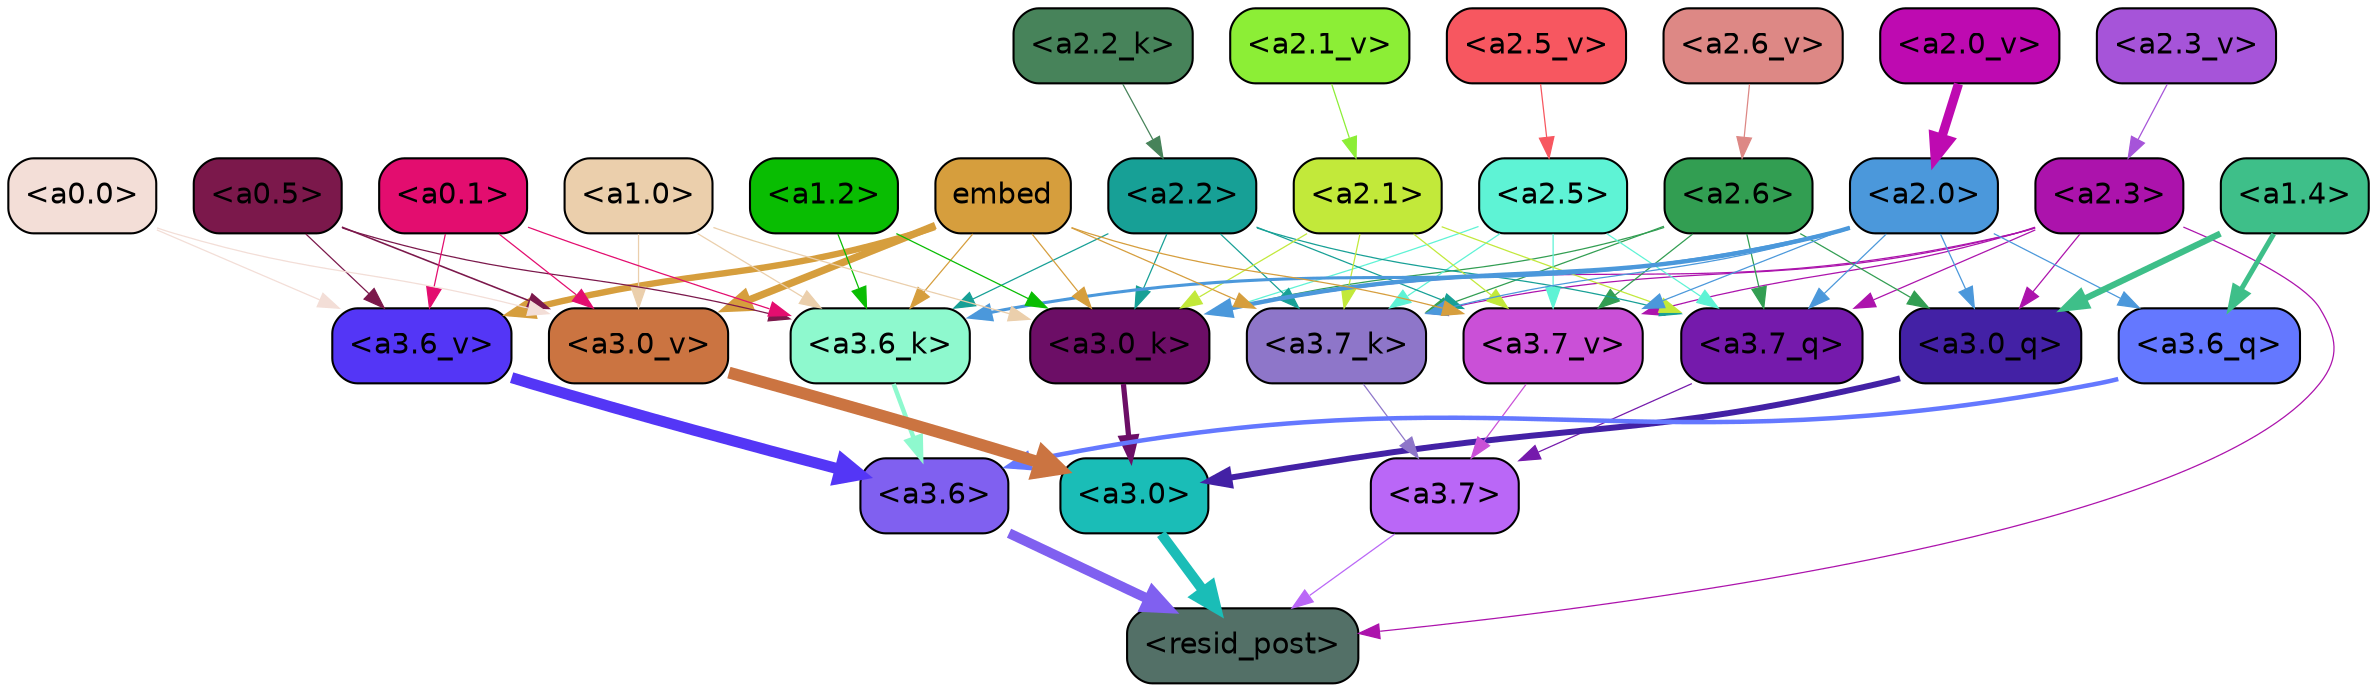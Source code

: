 strict digraph "" {
	graph [bgcolor=transparent,
		layout=dot,
		overlap=false,
		splines=true
	];
	"<a3.7>"	[color=black,
		fillcolor="#ba67f7",
		fontname=Helvetica,
		shape=box,
		style="filled, rounded"];
	"<resid_post>"	[color=black,
		fillcolor="#537067",
		fontname=Helvetica,
		shape=box,
		style="filled, rounded"];
	"<a3.7>" -> "<resid_post>"	[color="#ba67f7",
		penwidth=0.6];
	"<a3.6>"	[color=black,
		fillcolor="#8060f0",
		fontname=Helvetica,
		shape=box,
		style="filled, rounded"];
	"<a3.6>" -> "<resid_post>"	[color="#8060f0",
		penwidth=4.7534414529800415];
	"<a3.0>"	[color=black,
		fillcolor="#1abdb7",
		fontname=Helvetica,
		shape=box,
		style="filled, rounded"];
	"<a3.0>" -> "<resid_post>"	[color="#1abdb7",
		penwidth=4.898576855659485];
	"<a2.3>"	[color=black,
		fillcolor="#ac13ac",
		fontname=Helvetica,
		shape=box,
		style="filled, rounded"];
	"<a2.3>" -> "<resid_post>"	[color="#ac13ac",
		penwidth=0.6];
	"<a3.7_q>"	[color=black,
		fillcolor="#751aac",
		fontname=Helvetica,
		shape=box,
		style="filled, rounded"];
	"<a2.3>" -> "<a3.7_q>"	[color="#ac13ac",
		penwidth=0.6];
	"<a3.0_q>"	[color=black,
		fillcolor="#4321a5",
		fontname=Helvetica,
		shape=box,
		style="filled, rounded"];
	"<a2.3>" -> "<a3.0_q>"	[color="#ac13ac",
		penwidth=0.6];
	"<a3.7_k>"	[color=black,
		fillcolor="#8e76c9",
		fontname=Helvetica,
		shape=box,
		style="filled, rounded"];
	"<a2.3>" -> "<a3.7_k>"	[color="#ac13ac",
		penwidth=0.6];
	"<a3.0_k>"	[color=black,
		fillcolor="#6c0e66",
		fontname=Helvetica,
		shape=box,
		style="filled, rounded"];
	"<a2.3>" -> "<a3.0_k>"	[color="#ac13ac",
		penwidth=0.6];
	"<a3.7_v>"	[color=black,
		fillcolor="#ca50d7",
		fontname=Helvetica,
		shape=box,
		style="filled, rounded"];
	"<a2.3>" -> "<a3.7_v>"	[color="#ac13ac",
		penwidth=0.6];
	"<a3.7_q>" -> "<a3.7>"	[color="#751aac",
		penwidth=0.6];
	"<a3.6_q>"	[color=black,
		fillcolor="#6478ff",
		fontname=Helvetica,
		shape=box,
		style="filled, rounded"];
	"<a3.6_q>" -> "<a3.6>"	[color="#6478ff",
		penwidth=2.160832464694977];
	"<a3.0_q>" -> "<a3.0>"	[color="#4321a5",
		penwidth=2.870753765106201];
	"<a3.7_k>" -> "<a3.7>"	[color="#8e76c9",
		penwidth=0.6];
	"<a3.6_k>"	[color=black,
		fillcolor="#8ef9ce",
		fontname=Helvetica,
		shape=box,
		style="filled, rounded"];
	"<a3.6_k>" -> "<a3.6>"	[color="#8ef9ce",
		penwidth=2.13908451795578];
	"<a3.0_k>" -> "<a3.0>"	[color="#6c0e66",
		penwidth=2.520303964614868];
	"<a3.7_v>" -> "<a3.7>"	[color="#ca50d7",
		penwidth=0.6];
	"<a3.6_v>"	[color=black,
		fillcolor="#5436f6",
		fontname=Helvetica,
		shape=box,
		style="filled, rounded"];
	"<a3.6_v>" -> "<a3.6>"	[color="#5436f6",
		penwidth=5.297133803367615];
	"<a3.0_v>"	[color=black,
		fillcolor="#cb7441",
		fontname=Helvetica,
		shape=box,
		style="filled, rounded"];
	"<a3.0_v>" -> "<a3.0>"	[color="#cb7441",
		penwidth=5.680712580680847];
	"<a2.6>"	[color=black,
		fillcolor="#329e52",
		fontname=Helvetica,
		shape=box,
		style="filled, rounded"];
	"<a2.6>" -> "<a3.7_q>"	[color="#329e52",
		penwidth=0.6];
	"<a2.6>" -> "<a3.0_q>"	[color="#329e52",
		penwidth=0.6];
	"<a2.6>" -> "<a3.7_k>"	[color="#329e52",
		penwidth=0.6];
	"<a2.6>" -> "<a3.0_k>"	[color="#329e52",
		penwidth=0.6];
	"<a2.6>" -> "<a3.7_v>"	[color="#329e52",
		penwidth=0.6];
	"<a2.5>"	[color=black,
		fillcolor="#5ef3d5",
		fontname=Helvetica,
		shape=box,
		style="filled, rounded"];
	"<a2.5>" -> "<a3.7_q>"	[color="#5ef3d5",
		penwidth=0.6];
	"<a2.5>" -> "<a3.7_k>"	[color="#5ef3d5",
		penwidth=0.6];
	"<a2.5>" -> "<a3.0_k>"	[color="#5ef3d5",
		penwidth=0.6];
	"<a2.5>" -> "<a3.7_v>"	[color="#5ef3d5",
		penwidth=0.6];
	"<a2.2>"	[color=black,
		fillcolor="#17a096",
		fontname=Helvetica,
		shape=box,
		style="filled, rounded"];
	"<a2.2>" -> "<a3.7_q>"	[color="#17a096",
		penwidth=0.6];
	"<a2.2>" -> "<a3.7_k>"	[color="#17a096",
		penwidth=0.6];
	"<a2.2>" -> "<a3.6_k>"	[color="#17a096",
		penwidth=0.6];
	"<a2.2>" -> "<a3.0_k>"	[color="#17a096",
		penwidth=0.6];
	"<a2.2>" -> "<a3.7_v>"	[color="#17a096",
		penwidth=0.6];
	"<a2.1>"	[color=black,
		fillcolor="#c2e93a",
		fontname=Helvetica,
		shape=box,
		style="filled, rounded"];
	"<a2.1>" -> "<a3.7_q>"	[color="#c2e93a",
		penwidth=0.6];
	"<a2.1>" -> "<a3.7_k>"	[color="#c2e93a",
		penwidth=0.6];
	"<a2.1>" -> "<a3.0_k>"	[color="#c2e93a",
		penwidth=0.6];
	"<a2.1>" -> "<a3.7_v>"	[color="#c2e93a",
		penwidth=0.6];
	"<a2.0>"	[color=black,
		fillcolor="#4b98db",
		fontname=Helvetica,
		shape=box,
		style="filled, rounded"];
	"<a2.0>" -> "<a3.7_q>"	[color="#4b98db",
		penwidth=0.6];
	"<a2.0>" -> "<a3.6_q>"	[color="#4b98db",
		penwidth=0.6];
	"<a2.0>" -> "<a3.0_q>"	[color="#4b98db",
		penwidth=0.6];
	"<a2.0>" -> "<a3.7_k>"	[color="#4b98db",
		penwidth=0.6];
	"<a2.0>" -> "<a3.6_k>"	[color="#4b98db",
		penwidth=1.4807794839143753];
	"<a2.0>" -> "<a3.0_k>"	[color="#4b98db",
		penwidth=2.095262974500656];
	"<a2.0>" -> "<a3.7_v>"	[color="#4b98db",
		penwidth=0.6];
	"<a1.4>"	[color=black,
		fillcolor="#3ebf89",
		fontname=Helvetica,
		shape=box,
		style="filled, rounded"];
	"<a1.4>" -> "<a3.6_q>"	[color="#3ebf89",
		penwidth=2.425799250602722];
	"<a1.4>" -> "<a3.0_q>"	[color="#3ebf89",
		penwidth=3.0341034531593323];
	embed	[color=black,
		fillcolor="#d69e3d",
		fontname=Helvetica,
		shape=box,
		style="filled, rounded"];
	embed -> "<a3.7_k>"	[color="#d69e3d",
		penwidth=0.6];
	embed -> "<a3.6_k>"	[color="#d69e3d",
		penwidth=0.6];
	embed -> "<a3.0_k>"	[color="#d69e3d",
		penwidth=0.6];
	embed -> "<a3.7_v>"	[color="#d69e3d",
		penwidth=0.6];
	embed -> "<a3.6_v>"	[color="#d69e3d",
		penwidth=3.067279100418091];
	embed -> "<a3.0_v>"	[color="#d69e3d",
		penwidth=3.5202720761299133];
	"<a1.2>"	[color=black,
		fillcolor="#09bd02",
		fontname=Helvetica,
		shape=box,
		style="filled, rounded"];
	"<a1.2>" -> "<a3.6_k>"	[color="#09bd02",
		penwidth=0.6];
	"<a1.2>" -> "<a3.0_k>"	[color="#09bd02",
		penwidth=0.6];
	"<a1.0>"	[color=black,
		fillcolor="#ebcfac",
		fontname=Helvetica,
		shape=box,
		style="filled, rounded"];
	"<a1.0>" -> "<a3.6_k>"	[color="#ebcfac",
		penwidth=0.6];
	"<a1.0>" -> "<a3.0_k>"	[color="#ebcfac",
		penwidth=0.6];
	"<a1.0>" -> "<a3.0_v>"	[color="#ebcfac",
		penwidth=0.6];
	"<a0.5>"	[color=black,
		fillcolor="#7b184b",
		fontname=Helvetica,
		shape=box,
		style="filled, rounded"];
	"<a0.5>" -> "<a3.6_k>"	[color="#7b184b",
		penwidth=0.6];
	"<a0.5>" -> "<a3.6_v>"	[color="#7b184b",
		penwidth=0.6];
	"<a0.5>" -> "<a3.0_v>"	[color="#7b184b",
		penwidth=0.764040544629097];
	"<a0.1>"	[color=black,
		fillcolor="#e30d6f",
		fontname=Helvetica,
		shape=box,
		style="filled, rounded"];
	"<a0.1>" -> "<a3.6_k>"	[color="#e30d6f",
		penwidth=0.6];
	"<a0.1>" -> "<a3.6_v>"	[color="#e30d6f",
		penwidth=0.6];
	"<a0.1>" -> "<a3.0_v>"	[color="#e30d6f",
		penwidth=0.6];
	"<a0.0>"	[color=black,
		fillcolor="#f3ded7",
		fontname=Helvetica,
		shape=box,
		style="filled, rounded"];
	"<a0.0>" -> "<a3.6_v>"	[color="#f3ded7",
		penwidth=0.6];
	"<a0.0>" -> "<a3.0_v>"	[color="#f3ded7",
		penwidth=0.6];
	"<a2.2_k>"	[color=black,
		fillcolor="#47835a",
		fontname=Helvetica,
		shape=box,
		style="filled, rounded"];
	"<a2.2_k>" -> "<a2.2>"	[color="#47835a",
		penwidth=0.6];
	"<a2.6_v>"	[color=black,
		fillcolor="#dd8885",
		fontname=Helvetica,
		shape=box,
		style="filled, rounded"];
	"<a2.6_v>" -> "<a2.6>"	[color="#dd8885",
		penwidth=0.6];
	"<a2.5_v>"	[color=black,
		fillcolor="#f75760",
		fontname=Helvetica,
		shape=box,
		style="filled, rounded"];
	"<a2.5_v>" -> "<a2.5>"	[color="#f75760",
		penwidth=0.6];
	"<a2.3_v>"	[color=black,
		fillcolor="#a654d9",
		fontname=Helvetica,
		shape=box,
		style="filled, rounded"];
	"<a2.3_v>" -> "<a2.3>"	[color="#a654d9",
		penwidth=0.6];
	"<a2.1_v>"	[color=black,
		fillcolor="#8cee36",
		fontname=Helvetica,
		shape=box,
		style="filled, rounded"];
	"<a2.1_v>" -> "<a2.1>"	[color="#8cee36",
		penwidth=0.6];
	"<a2.0_v>"	[color=black,
		fillcolor="#be0ab1",
		fontname=Helvetica,
		shape=box,
		style="filled, rounded"];
	"<a2.0_v>" -> "<a2.0>"	[color="#be0ab1",
		penwidth=4.422677040100098];
}
